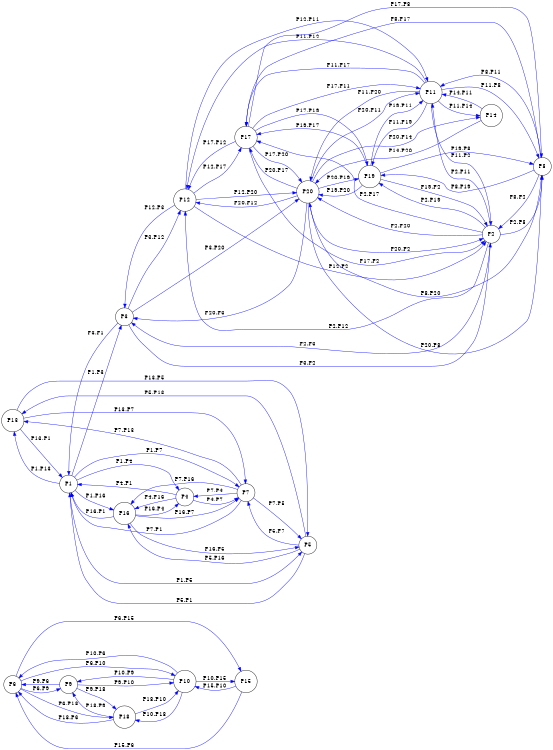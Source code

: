digraph genRange200Points20 {
	rankdir=LR;
	size="8,5" 
	node [shape = circle];
P6 -> P9 [ label = "P6.P9" color = "blue"  ] ;
P6 -> P10 [ label = "P6.P10" color = "blue"  ] ;
P6 -> P15 [ label = "P6.P15" color = "blue"  ] ;
P6 -> P18 [ label = "P6.P18" color = "blue"  ] ;
P9 -> P6 [ label = "P9.P6" color = "blue"  ] ;
P9 -> P10 [ label = "P9.P10" color = "blue"  ] ;
P9 -> P18 [ label = "P9.P18" color = "blue"  ] ;
P10 -> P6 [ label = "P10.P6" color = "blue"  ] ;
P10 -> P9 [ label = "P10.P9" color = "blue"  ] ;
P10 -> P15 [ label = "P10.P15" color = "blue"  ] ;
P10 -> P18 [ label = "P10.P18" color = "blue"  ] ;
P13 -> P1 [ label = "P13.P1" color = "blue"  ] ;
P13 -> P5 [ label = "P13.P5" color = "blue"  ] ;
P13 -> P7 [ label = "P13.P7" color = "blue"  ] ;
P1 -> P3 [ label = "P1.P3" color = "blue"  ] ;
P1 -> P4 [ label = "P1.P4" color = "blue"  ] ;
P1 -> P5 [ label = "P1.P5" color = "blue"  ] ;
P1 -> P7 [ label = "P1.P7" color = "blue"  ] ;
P1 -> P13 [ label = "P1.P13" color = "blue"  ] ;
P1 -> P16 [ label = "P1.P16" color = "blue"  ] ;
P16 -> P1 [ label = "P16.P1" color = "blue"  ] ;
P16 -> P4 [ label = "P16.P4" color = "blue"  ] ;
P16 -> P5 [ label = "P16.P5" color = "blue"  ] ;
P16 -> P7 [ label = "P16.P7" color = "blue"  ] ;
P20 -> P2 [ label = "P20.P2" color = "blue"  ] ;
P20 -> P3 [ label = "P20.P3" color = "blue"  ] ;
P20 -> P8 [ label = "P20.P8" color = "blue"  ] ;
P20 -> P11 [ label = "P20.P11" color = "blue"  ] ;
P20 -> P12 [ label = "P20.P12" color = "blue"  ] ;
P20 -> P14 [ label = "P20.P14" color = "blue"  ] ;
P20 -> P17 [ label = "P20.P17" color = "blue"  ] ;
P20 -> P19 [ label = "P20.P19" color = "blue"  ] ;
P19 -> P2 [ label = "P19.P2" color = "blue"  ] ;
P19 -> P8 [ label = "P19.P8" color = "blue"  ] ;
P19 -> P11 [ label = "P19.P11" color = "blue"  ] ;
P19 -> P17 [ label = "P19.P17" color = "blue"  ] ;
P19 -> P20 [ label = "P19.P20" color = "blue"  ] ;
P4 -> P1 [ label = "P4.P1" color = "blue"  ] ;
P4 -> P7 [ label = "P4.P7" color = "blue"  ] ;
P4 -> P16 [ label = "P4.P16" color = "blue"  ] ;
P7 -> P1 [ label = "P7.P1" color = "blue"  ] ;
P7 -> P4 [ label = "P7.P4" color = "blue"  ] ;
P7 -> P5 [ label = "P7.P5" color = "blue"  ] ;
P7 -> P13 [ label = "P7.P13" color = "blue"  ] ;
P7 -> P16 [ label = "P7.P16" color = "blue"  ] ;
P11 -> P2 [ label = "P11.P2" color = "blue"  ] ;
P11 -> P8 [ label = "P11.P8" color = "blue"  ] ;
P11 -> P12 [ label = "P11.P12" color = "blue"  ] ;
P11 -> P14 [ label = "P11.P14" color = "blue"  ] ;
P11 -> P17 [ label = "P11.P17" color = "blue"  ] ;
P11 -> P19 [ label = "P11.P19" color = "blue"  ] ;
P11 -> P20 [ label = "P11.P20" color = "blue"  ] ;
P14 -> P11 [ label = "P14.P11" color = "blue"  ] ;
P14 -> P20 [ label = "P14.P20" color = "blue"  ] ;
P2 -> P3 [ label = "P2.P3" color = "blue"  ] ;
P2 -> P8 [ label = "P2.P8" color = "blue"  ] ;
P2 -> P11 [ label = "P2.P11" color = "blue"  ] ;
P2 -> P12 [ label = "P2.P12" color = "blue"  ] ;
P2 -> P17 [ label = "P2.P17" color = "blue"  ] ;
P2 -> P19 [ label = "P2.P19" color = "blue"  ] ;
P2 -> P20 [ label = "P2.P20" color = "blue"  ] ;
P17 -> P2 [ label = "P17.P2" color = "blue"  ] ;
P17 -> P8 [ label = "P17.P8" color = "blue"  ] ;
P17 -> P11 [ label = "P17.P11" color = "blue"  ] ;
P17 -> P12 [ label = "P17.P12" color = "blue"  ] ;
P17 -> P19 [ label = "P17.P19" color = "blue"  ] ;
P17 -> P20 [ label = "P17.P20" color = "blue"  ] ;
P5 -> P1 [ label = "P5.P1" color = "blue"  ] ;
P5 -> P7 [ label = "P5.P7" color = "blue"  ] ;
P5 -> P13 [ label = "P5.P13" color = "blue"  ] ;
P5 -> P16 [ label = "P5.P16" color = "blue"  ] ;
P8 -> P2 [ label = "P8.P2" color = "blue"  ] ;
P8 -> P11 [ label = "P8.P11" color = "blue"  ] ;
P8 -> P17 [ label = "P8.P17" color = "blue"  ] ;
P8 -> P19 [ label = "P8.P19" color = "blue"  ] ;
P8 -> P20 [ label = "P8.P20" color = "blue"  ] ;
P12 -> P2 [ label = "P12.P2" color = "blue"  ] ;
P12 -> P3 [ label = "P12.P3" color = "blue"  ] ;
P12 -> P11 [ label = "P12.P11" color = "blue"  ] ;
P12 -> P17 [ label = "P12.P17" color = "blue"  ] ;
P12 -> P20 [ label = "P12.P20" color = "blue"  ] ;
P15 -> P6 [ label = "P15.P6" color = "blue"  ] ;
P15 -> P10 [ label = "P15.P10" color = "blue"  ] ;
P3 -> P1 [ label = "P3.P1" color = "blue"  ] ;
P3 -> P2 [ label = "P3.P2" color = "blue"  ] ;
P3 -> P12 [ label = "P3.P12" color = "blue"  ] ;
P3 -> P20 [ label = "P3.P20" color = "blue"  ] ;
P18 -> P6 [ label = "P18.P6" color = "blue"  ] ;
P18 -> P9 [ label = "P18.P9" color = "blue"  ] ;
P18 -> P10 [ label = "P18.P10" color = "blue"  ] ;
}
